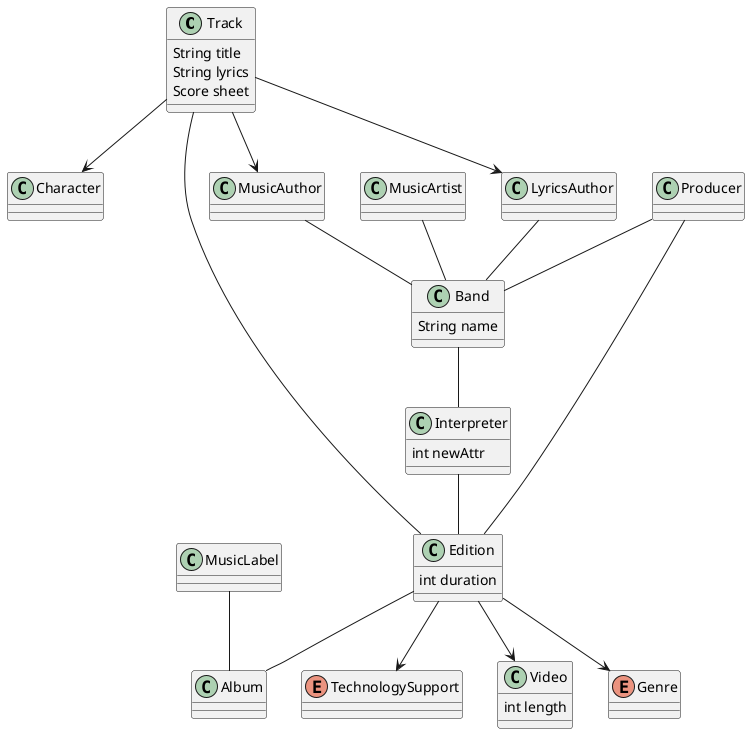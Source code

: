 @startuml disco

class Track {
    String title
    String lyrics
    Score sheet
}
class MusicAuthor
class LyricsAuthor
class MusicArtist
class Producer
class Character
class Edition {
    int duration
}
class Interpreter {
    int newAttr
}
class Album
class MusicLabel
class Band {
    String name
}

Track-->LyricsAuthor
Track-->MusicAuthor
Track-->Character
Track--Edition

MusicAuthor--Band
LyricsAuthor--Band
MusicArtist--Band
Producer--Band

Interpreter--Edition
Band--Interpreter

Edition--Album
Producer--Edition

MusicLabel--Album

enum Genre
Edition-->Genre
enum TechnologySupport
Edition-->TechnologySupport
class Video {
    int length
}
Edition-->Video

@enduml